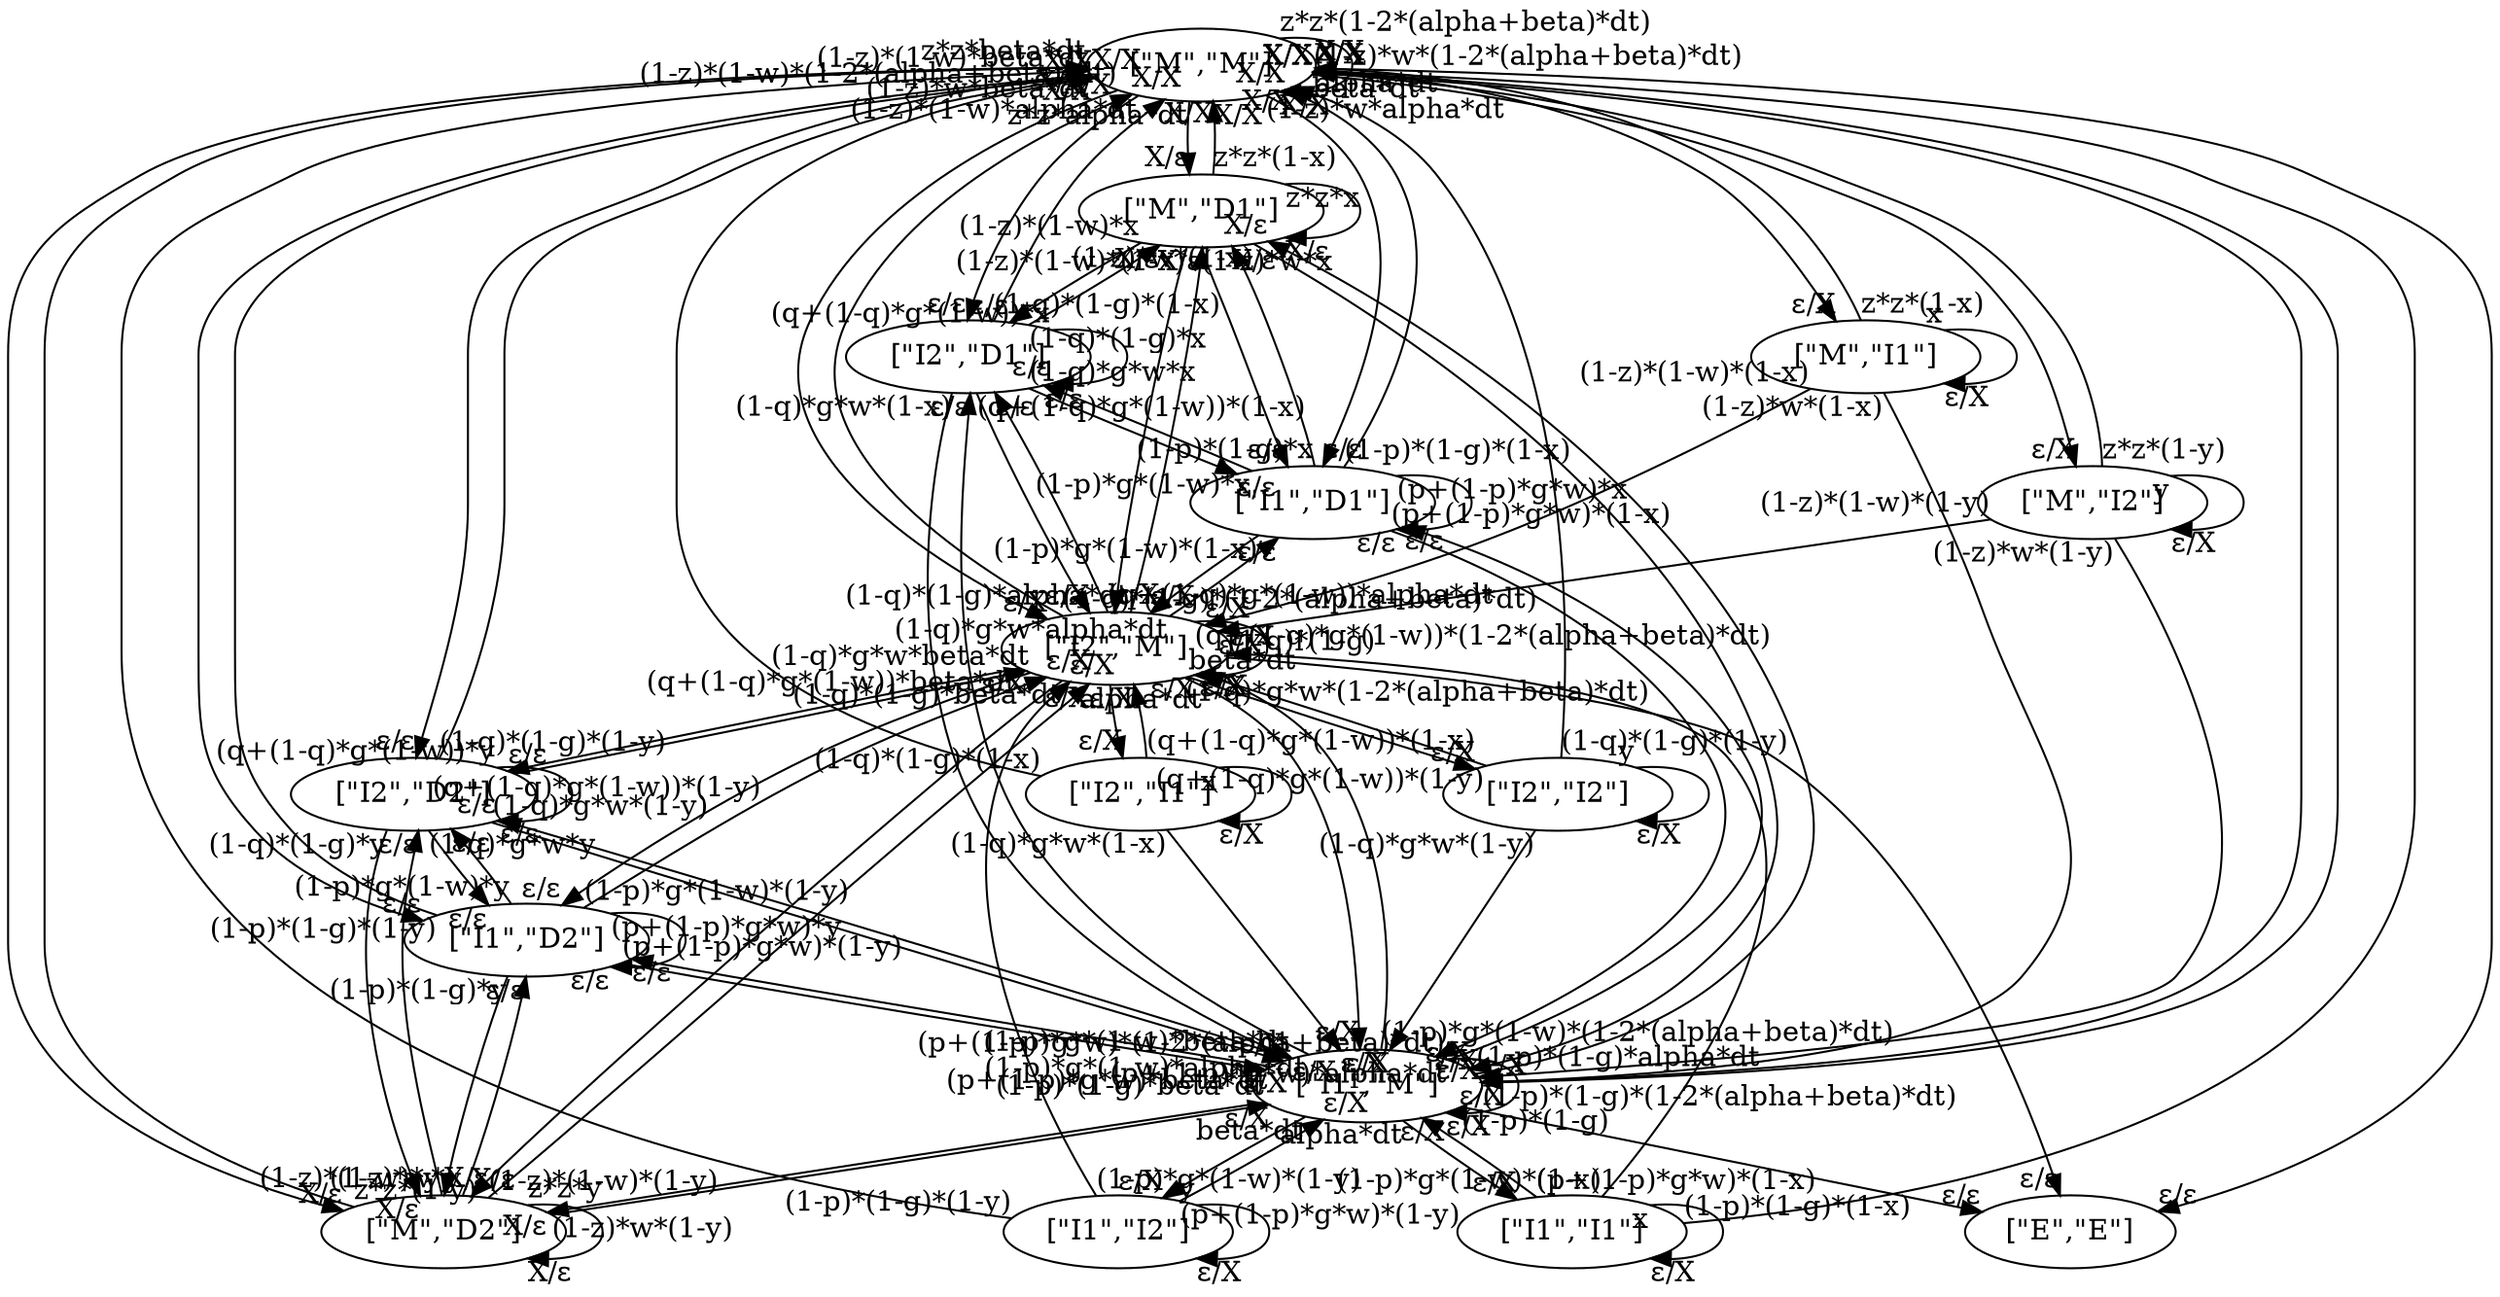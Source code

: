digraph G {
 0 [label="[\"M\",\"M\"]"];
 1 [label="[\"M\",\"D1\"]"];
 2 [label="[\"M\",\"D2\"]"];
 3 [label="[\"I1\",\"M\"]"];
 4 [label="[\"I2\",\"M\"]"];
 5 [label="[\"M\",\"I1\"]"];
 6 [label="[\"M\",\"I2\"]"];
 7 [label="[\"I1\",\"I1\"]"];
 8 [label="[\"I1\",\"I2\"]"];
 9 [label="[\"I2\",\"I1\"]"];
 10 [label="[\"I2\",\"I2\"]"];
 11 [label="[\"I1\",\"D1\"]"];
 12 [label="[\"I2\",\"D1\"]"];
 13 [label="[\"I1\",\"D2\"]"];
 14 [label="[\"I2\",\"D2\"]"];
 15 [label="[\"E\",\"E\"]"];

 0 -> 5 [headlabel="&epsilon;/X",taillabel="alpha*dt"];
 0 -> 6 [headlabel="&epsilon;/X",taillabel="beta*dt"];
 0 -> 0 [headlabel="X/X",taillabel="z*z*(1-2*(alpha+beta)*dt)"];
 0 -> 1 [headlabel="X/&epsilon;",taillabel="z*z*alpha*dt"];
 0 -> 2 [headlabel="X/&epsilon;",taillabel="z*z*beta*dt"];
 0 -> 3 [headlabel="&epsilon;/X",taillabel="(1-z)*w*(1-2*(alpha+beta)*dt)"];
 0 -> 11 [headlabel="&epsilon;/&epsilon;",taillabel="(1-z)*w*alpha*dt"];
 0 -> 13 [headlabel="&epsilon;/&epsilon;",taillabel="(1-z)*w*beta*dt"];
 0 -> 4 [headlabel="&epsilon;/X",taillabel="(1-z)*(1-w)*(1-2*(alpha+beta)*dt)"];
 0 -> 12 [headlabel="&epsilon;/&epsilon;",taillabel="(1-z)*(1-w)*alpha*dt"];
 0 -> 14 [headlabel="&epsilon;/&epsilon;",taillabel="(1-z)*(1-w)*beta*dt"];
 0 -> 15 [headlabel="&epsilon;/&epsilon;",taillabel="z"];

 1 -> 0 [headlabel="X/X",taillabel="z*z*(1-x)"];
 1 -> 1 [headlabel="X/&epsilon;",taillabel="z*z*x"];
 1 -> 3 [headlabel="&epsilon;/X",taillabel="(1-z)*w*(1-x)"];
 1 -> 11 [headlabel="&epsilon;/&epsilon;",taillabel="(1-z)*w*x"];
 1 -> 4 [headlabel="&epsilon;/X",taillabel="(1-z)*(1-w)*(1-x)"];
 1 -> 12 [headlabel="&epsilon;/&epsilon;",taillabel="(1-z)*(1-w)*x"];

 2 -> 0 [headlabel="X/X",taillabel="z*z*(1-y)"];
 2 -> 2 [headlabel="X/&epsilon;",taillabel="z*z*y"];
 2 -> 3 [headlabel="&epsilon;/X",taillabel="(1-z)*w*(1-y)"];
 2 -> 13 [headlabel="&epsilon;/&epsilon;",taillabel="(1-z)*w*y"];
 2 -> 4 [headlabel="&epsilon;/X",taillabel="(1-z)*(1-w)*(1-y)"];
 2 -> 14 [headlabel="&epsilon;/&epsilon;",taillabel="(1-z)*(1-w)*y"];

 3 -> 7 [headlabel="&epsilon;/X",taillabel="alpha*dt"];
 3 -> 8 [headlabel="&epsilon;/X",taillabel="beta*dt"];
 3 -> 0 [headlabel="X/X",taillabel="(1-p)*(1-g)*(1-2*(alpha+beta)*dt)"];
 3 -> 1 [headlabel="X/&epsilon;",taillabel="(1-p)*(1-g)*alpha*dt"];
 3 -> 2 [headlabel="X/&epsilon;",taillabel="(1-p)*(1-g)*beta*dt"];
 3 -> 3 [headlabel="&epsilon;/X",taillabel="(p+(1-p)*g*w)*(1-2*(alpha+beta)*dt)"];
 3 -> 11 [headlabel="&epsilon;/&epsilon;",taillabel="(p+(1-p)*g*w)*alpha*dt"];
 3 -> 13 [headlabel="&epsilon;/&epsilon;",taillabel="(p+(1-p)*g*w)*beta*dt"];
 3 -> 4 [headlabel="&epsilon;/X",taillabel="(1-p)*g*(1-w)*(1-2*(alpha+beta)*dt)"];
 3 -> 12 [headlabel="&epsilon;/&epsilon;",taillabel="(1-p)*g*(1-w)*alpha*dt"];
 3 -> 14 [headlabel="&epsilon;/&epsilon;",taillabel="(1-p)*g*(1-w)*beta*dt"];
 3 -> 15 [headlabel="&epsilon;/&epsilon;",taillabel="(1-p)*(1-g)"];

 4 -> 9 [headlabel="&epsilon;/X",taillabel="alpha*dt"];
 4 -> 10 [headlabel="&epsilon;/X",taillabel="beta*dt"];
 4 -> 0 [headlabel="X/X",taillabel="(1-q)*(1-g)*(1-2*(alpha+beta)*dt)"];
 4 -> 1 [headlabel="X/&epsilon;",taillabel="(1-q)*(1-g)*alpha*dt"];
 4 -> 2 [headlabel="X/&epsilon;",taillabel="(1-q)*(1-g)*beta*dt"];
 4 -> 3 [headlabel="&epsilon;/X",taillabel="(1-q)*g*w*(1-2*(alpha+beta)*dt)"];
 4 -> 11 [headlabel="&epsilon;/&epsilon;",taillabel="(1-q)*g*w*alpha*dt"];
 4 -> 13 [headlabel="&epsilon;/&epsilon;",taillabel="(1-q)*g*w*beta*dt"];
 4 -> 4 [headlabel="&epsilon;/X",taillabel="(q+(1-q)*g*(1-w))*(1-2*(alpha+beta)*dt)"];
 4 -> 12 [headlabel="&epsilon;/&epsilon;",taillabel="(q+(1-q)*g*(1-w))*alpha*dt"];
 4 -> 14 [headlabel="&epsilon;/&epsilon;",taillabel="(q+(1-q)*g*(1-w))*beta*dt"];
 4 -> 15 [headlabel="&epsilon;/&epsilon;",taillabel="(1-q)*(1-g)"];

 5 -> 5 [headlabel="&epsilon;/X",taillabel="x"];
 5 -> 0 [headlabel="X/X",taillabel="z*z*(1-x)"];
 5 -> 3 [headlabel="&epsilon;/X",taillabel="(1-z)*w*(1-x)"];
 5 -> 4 [headlabel="&epsilon;/X",taillabel="(1-z)*(1-w)*(1-x)"];

 6 -> 6 [headlabel="&epsilon;/X",taillabel="y"];
 6 -> 0 [headlabel="X/X",taillabel="z*z*(1-y)"];
 6 -> 3 [headlabel="&epsilon;/X",taillabel="(1-z)*w*(1-y)"];
 6 -> 4 [headlabel="&epsilon;/X",taillabel="(1-z)*(1-w)*(1-y)"];

 7 -> 7 [headlabel="&epsilon;/X",taillabel="x"];
 7 -> 0 [headlabel="X/X",taillabel="(1-p)*(1-g)*(1-x)"];
 7 -> 3 [headlabel="&epsilon;/X",taillabel="(p+(1-p)*g*w)*(1-x)"];
 7 -> 4 [headlabel="&epsilon;/X",taillabel="(1-p)*g*(1-w)*(1-x)"];

 8 -> 8 [headlabel="&epsilon;/X",taillabel="y"];
 8 -> 0 [headlabel="X/X",taillabel="(1-p)*(1-g)*(1-y)"];
 8 -> 3 [headlabel="&epsilon;/X",taillabel="(p+(1-p)*g*w)*(1-y)"];
 8 -> 4 [headlabel="&epsilon;/X",taillabel="(1-p)*g*(1-w)*(1-y)"];

 9 -> 9 [headlabel="&epsilon;/X",taillabel="x"];
 9 -> 0 [headlabel="X/X",taillabel="(1-q)*(1-g)*(1-x)"];
 9 -> 3 [headlabel="&epsilon;/X",taillabel="(1-q)*g*w*(1-x)"];
 9 -> 4 [headlabel="&epsilon;/X",taillabel="(q+(1-q)*g*(1-w))*(1-x)"];

 10 -> 10 [headlabel="&epsilon;/X",taillabel="y"];
 10 -> 0 [headlabel="X/X",taillabel="(1-q)*(1-g)*(1-y)"];
 10 -> 3 [headlabel="&epsilon;/X",taillabel="(1-q)*g*w*(1-y)"];
 10 -> 4 [headlabel="&epsilon;/X",taillabel="(q+(1-q)*g*(1-w))*(1-y)"];

 11 -> 0 [headlabel="X/X",taillabel="(1-p)*(1-g)*(1-x)"];
 11 -> 1 [headlabel="X/&epsilon;",taillabel="(1-p)*(1-g)*x"];
 11 -> 3 [headlabel="&epsilon;/X",taillabel="(p+(1-p)*g*w)*(1-x)"];
 11 -> 11 [headlabel="&epsilon;/&epsilon;",taillabel="(p+(1-p)*g*w)*x"];
 11 -> 4 [headlabel="&epsilon;/X",taillabel="(1-p)*g*(1-w)*(1-x)"];
 11 -> 12 [headlabel="&epsilon;/&epsilon;",taillabel="(1-p)*g*(1-w)*x"];

 12 -> 0 [headlabel="X/X",taillabel="(1-q)*(1-g)*(1-x)"];
 12 -> 1 [headlabel="X/&epsilon;",taillabel="(1-q)*(1-g)*x"];
 12 -> 3 [headlabel="&epsilon;/X",taillabel="(1-q)*g*w*(1-x)"];
 12 -> 11 [headlabel="&epsilon;/&epsilon;",taillabel="(1-q)*g*w*x"];
 12 -> 4 [headlabel="&epsilon;/X",taillabel="(q+(1-q)*g*(1-w))*(1-x)"];
 12 -> 12 [headlabel="&epsilon;/&epsilon;",taillabel="(q+(1-q)*g*(1-w))*x"];

 13 -> 0 [headlabel="X/X",taillabel="(1-p)*(1-g)*(1-y)"];
 13 -> 2 [headlabel="X/&epsilon;",taillabel="(1-p)*(1-g)*y"];
 13 -> 3 [headlabel="&epsilon;/X",taillabel="(p+(1-p)*g*w)*(1-y)"];
 13 -> 13 [headlabel="&epsilon;/&epsilon;",taillabel="(p+(1-p)*g*w)*y"];
 13 -> 4 [headlabel="&epsilon;/X",taillabel="(1-p)*g*(1-w)*(1-y)"];
 13 -> 14 [headlabel="&epsilon;/&epsilon;",taillabel="(1-p)*g*(1-w)*y"];

 14 -> 0 [headlabel="X/X",taillabel="(1-q)*(1-g)*(1-y)"];
 14 -> 2 [headlabel="X/&epsilon;",taillabel="(1-q)*(1-g)*y"];
 14 -> 3 [headlabel="&epsilon;/X",taillabel="(1-q)*g*w*(1-y)"];
 14 -> 13 [headlabel="&epsilon;/&epsilon;",taillabel="(1-q)*g*w*y"];
 14 -> 4 [headlabel="&epsilon;/X",taillabel="(q+(1-q)*g*(1-w))*(1-y)"];
 14 -> 14 [headlabel="&epsilon;/&epsilon;",taillabel="(q+(1-q)*g*(1-w))*y"];


}
